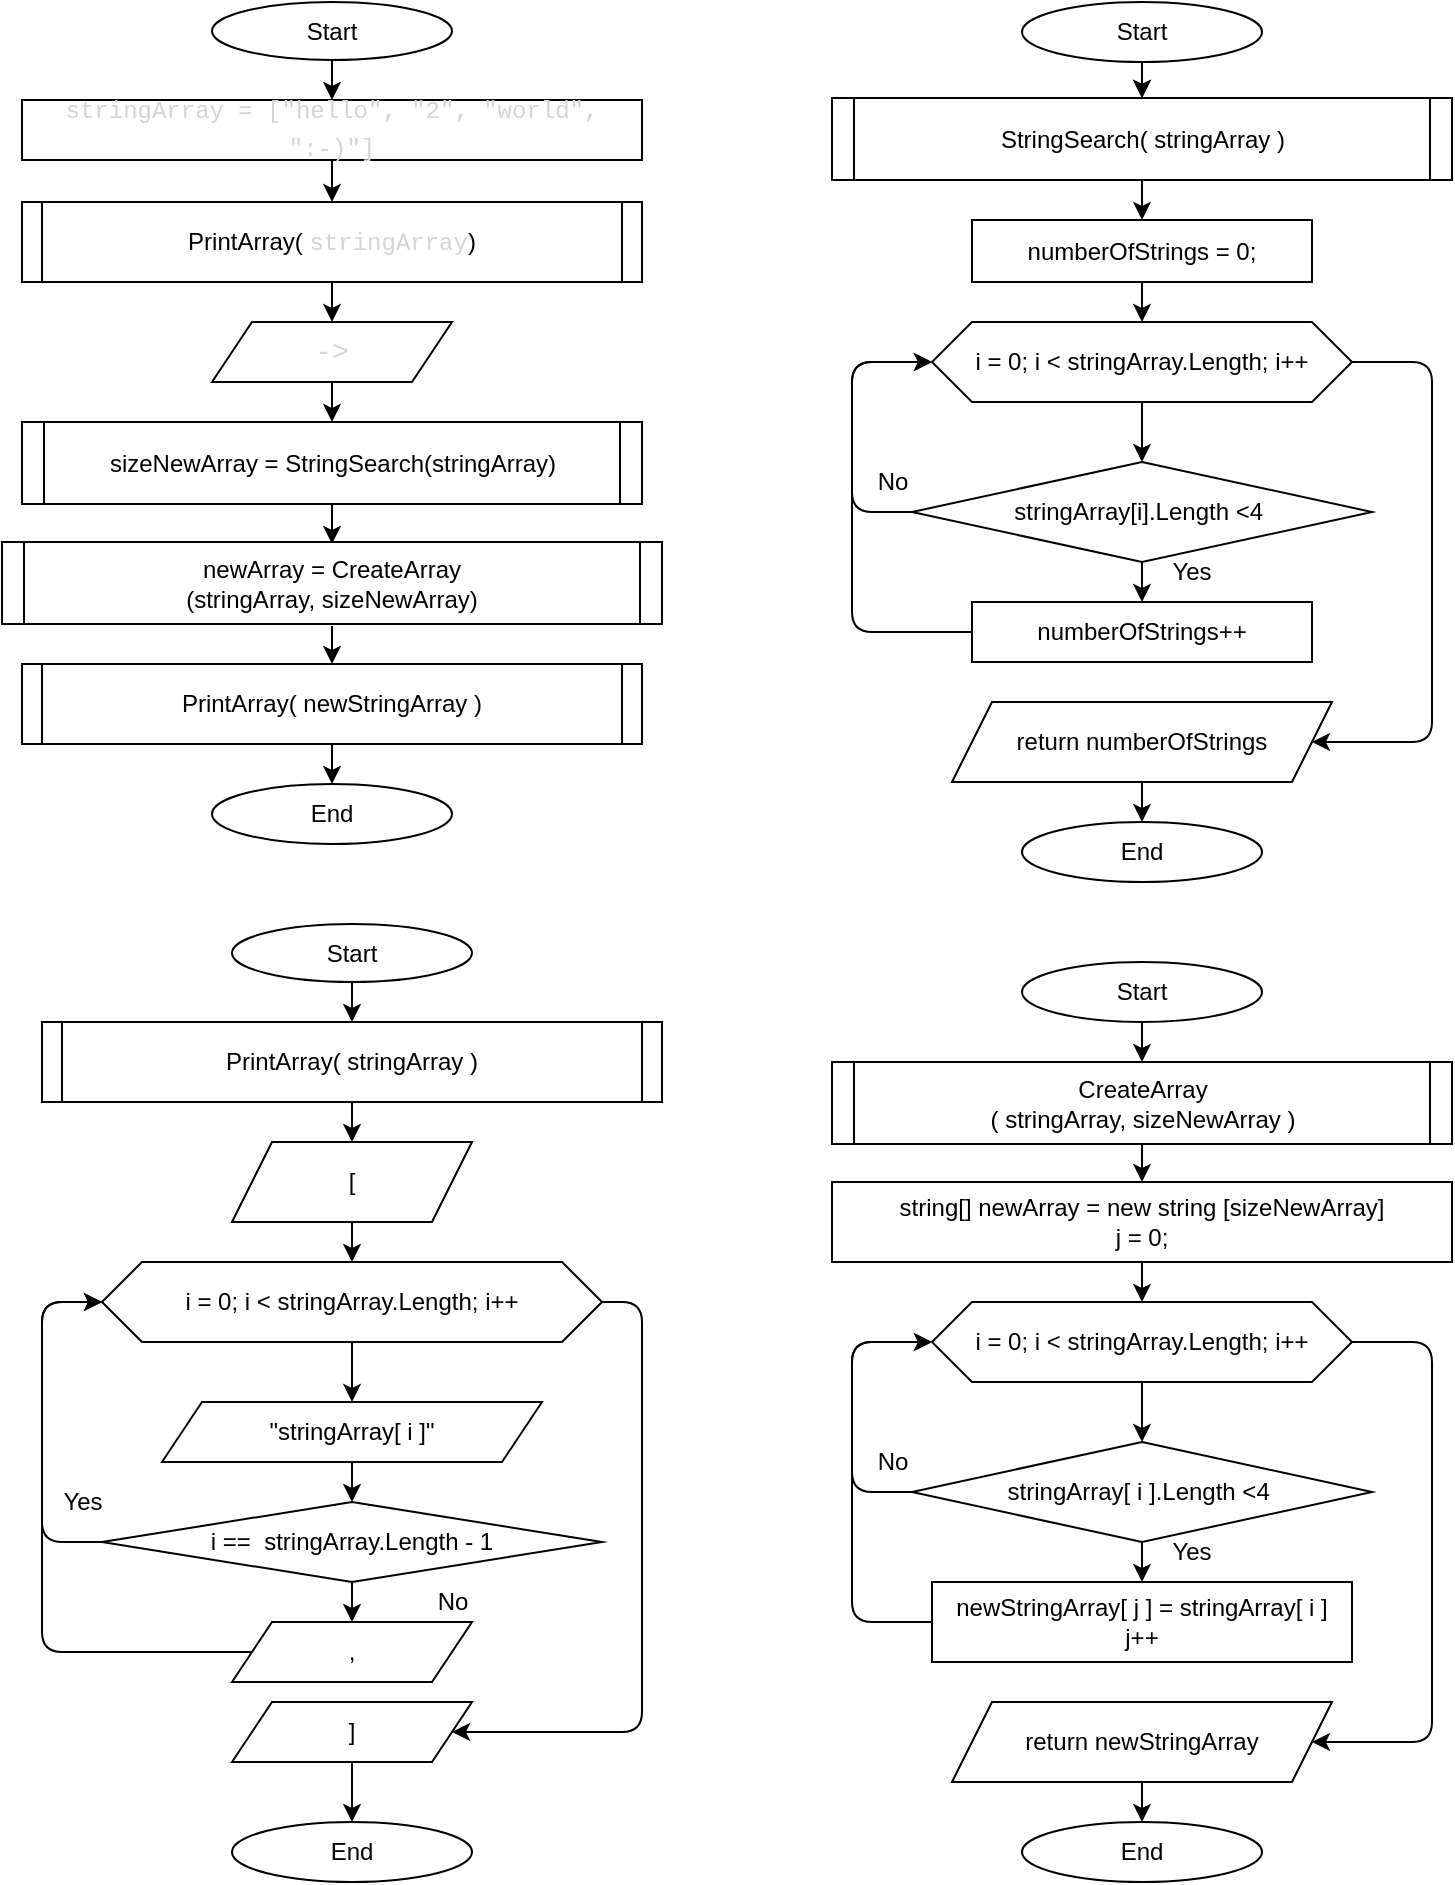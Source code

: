 <mxfile>
    <diagram id="_N6Oebj4FopppDtfHM_m" name="Page-1">
        <mxGraphModel dx="1571" dy="1561" grid="1" gridSize="10" guides="1" tooltips="1" connect="1" arrows="1" fold="1" page="1" pageScale="1" pageWidth="827" pageHeight="1169" math="0" shadow="0">
            <root>
                <mxCell id="0"/>
                <mxCell id="1" parent="0"/>
                <mxCell id="4" value="" style="edgeStyle=none;html=1;" parent="1" source="2" target="3" edge="1">
                    <mxGeometry relative="1" as="geometry"/>
                </mxCell>
                <mxCell id="2" value="Start" style="ellipse;whiteSpace=wrap;html=1;" parent="1" vertex="1">
                    <mxGeometry x="-645" y="-1130" width="120" height="29" as="geometry"/>
                </mxCell>
                <mxCell id="124" value="" style="edgeStyle=none;html=1;fontSize=12;" parent="1" source="3" target="123" edge="1">
                    <mxGeometry relative="1" as="geometry"/>
                </mxCell>
                <mxCell id="3" value="&lt;div style=&quot;color: rgb(212 , 212 , 212) ; font-family: &amp;#34;consolas&amp;#34; , &amp;#34;courier new&amp;#34; , monospace ; line-height: 19px&quot;&gt;&lt;font style=&quot;font-size: 12px&quot;&gt;stringArray = [&quot;hello&quot;, &quot;2&quot;, &quot;world&quot;, &quot;:-)&quot;]&lt;/font&gt;&lt;/div&gt;" style="whiteSpace=wrap;html=1;" parent="1" vertex="1">
                    <mxGeometry x="-740" y="-1081" width="310" height="30" as="geometry"/>
                </mxCell>
                <mxCell id="17" value="" style="edgeStyle=none;html=1;fontSize=12;" parent="1" source="5" edge="1">
                    <mxGeometry relative="1" as="geometry">
                        <mxPoint x="-585" y="-859" as="targetPoint"/>
                    </mxGeometry>
                </mxCell>
                <mxCell id="5" value="sizeNewArray = StringSearch(stringArray)" style="shape=process;whiteSpace=wrap;html=1;backgroundOutline=1;size=0.034;" parent="1" vertex="1">
                    <mxGeometry x="-740" y="-920" width="310" height="41" as="geometry"/>
                </mxCell>
                <mxCell id="25" value="" style="edgeStyle=none;html=1;fontSize=12;" parent="1" source="9" target="24" edge="1">
                    <mxGeometry relative="1" as="geometry"/>
                </mxCell>
                <mxCell id="9" value="StringSearch( stringArray )" style="shape=process;whiteSpace=wrap;html=1;backgroundOutline=1;size=0.034;" parent="1" vertex="1">
                    <mxGeometry x="-335" y="-1082" width="310" height="41" as="geometry"/>
                </mxCell>
                <mxCell id="21" value="" style="edgeStyle=none;html=1;fontSize=12;" parent="1" target="20" edge="1">
                    <mxGeometry relative="1" as="geometry">
                        <mxPoint x="-585" y="-818" as="sourcePoint"/>
                    </mxGeometry>
                </mxCell>
                <mxCell id="14" value="newArray = CreateArray&lt;br&gt;(stringArray, sizeNewArray)" style="shape=process;whiteSpace=wrap;html=1;backgroundOutline=1;size=0.034;" parent="1" vertex="1">
                    <mxGeometry x="-750" y="-860" width="330" height="41" as="geometry"/>
                </mxCell>
                <mxCell id="23" value="" style="edgeStyle=none;html=1;fontSize=12;" parent="1" source="20" target="22" edge="1">
                    <mxGeometry relative="1" as="geometry"/>
                </mxCell>
                <mxCell id="20" value="PrintArray( newStringArray )" style="shape=process;whiteSpace=wrap;html=1;backgroundOutline=1;size=0.032;" parent="1" vertex="1">
                    <mxGeometry x="-740" y="-799" width="310" height="40" as="geometry"/>
                </mxCell>
                <mxCell id="22" value="End" style="ellipse;whiteSpace=wrap;html=1;" parent="1" vertex="1">
                    <mxGeometry x="-645" y="-739" width="120" height="30" as="geometry"/>
                </mxCell>
                <mxCell id="31" value="" style="edgeStyle=none;html=1;fontSize=12;" parent="1" source="24" target="30" edge="1">
                    <mxGeometry relative="1" as="geometry"/>
                </mxCell>
                <mxCell id="24" value="numberOfStrings = 0;" style="whiteSpace=wrap;html=1;" parent="1" vertex="1">
                    <mxGeometry x="-265" y="-1021" width="170" height="31" as="geometry"/>
                </mxCell>
                <mxCell id="33" value="" style="edgeStyle=none;html=1;fontSize=12;" parent="1" source="30" target="32" edge="1">
                    <mxGeometry relative="1" as="geometry"/>
                </mxCell>
                <mxCell id="50" value="" style="edgeStyle=none;html=1;fontSize=12;" parent="1" source="30" target="49" edge="1">
                    <mxGeometry relative="1" as="geometry">
                        <Array as="points">
                            <mxPoint x="-35" y="-950"/>
                            <mxPoint x="-35" y="-860"/>
                            <mxPoint x="-35" y="-760"/>
                        </Array>
                    </mxGeometry>
                </mxCell>
                <mxCell id="30" value="i = 0; i &amp;lt; stringArray.Length; i++" style="shape=hexagon;perimeter=hexagonPerimeter2;whiteSpace=wrap;html=1;fixedSize=1;labelBackgroundColor=none;fontSize=12;" parent="1" vertex="1">
                    <mxGeometry x="-285" y="-970" width="210" height="40" as="geometry"/>
                </mxCell>
                <mxCell id="35" value="" style="edgeStyle=none;html=1;fontSize=12;" parent="1" source="32" target="34" edge="1">
                    <mxGeometry relative="1" as="geometry"/>
                </mxCell>
                <mxCell id="42" style="edgeStyle=none;html=1;fontSize=12;exitX=0;exitY=0.5;exitDx=0;exitDy=0;entryX=0;entryY=0.5;entryDx=0;entryDy=0;" parent="1" source="32" target="30" edge="1">
                    <mxGeometry relative="1" as="geometry">
                        <mxPoint x="-295" y="-950" as="targetPoint"/>
                        <Array as="points">
                            <mxPoint x="-325" y="-875"/>
                            <mxPoint x="-325" y="-950"/>
                        </Array>
                    </mxGeometry>
                </mxCell>
                <mxCell id="32" value="stringArray[i].Length &amp;lt;4&amp;nbsp;" style="rhombus;whiteSpace=wrap;html=1;labelBackgroundColor=none;" parent="1" vertex="1">
                    <mxGeometry x="-295" y="-900" width="230" height="50" as="geometry"/>
                </mxCell>
                <mxCell id="45" style="edgeStyle=none;html=1;entryX=0;entryY=0.5;entryDx=0;entryDy=0;fontSize=12;exitX=0;exitY=0.5;exitDx=0;exitDy=0;" parent="1" source="34" target="30" edge="1">
                    <mxGeometry relative="1" as="geometry">
                        <Array as="points">
                            <mxPoint x="-325" y="-815"/>
                            <mxPoint x="-325" y="-860"/>
                            <mxPoint x="-325" y="-910"/>
                            <mxPoint x="-325" y="-950"/>
                        </Array>
                    </mxGeometry>
                </mxCell>
                <mxCell id="34" value="&lt;span&gt;numberOfStrings++&lt;/span&gt;" style="whiteSpace=wrap;html=1;labelBackgroundColor=none;" parent="1" vertex="1">
                    <mxGeometry x="-265" y="-830" width="170" height="30" as="geometry"/>
                </mxCell>
                <mxCell id="36" value="Yes" style="text;html=1;strokeColor=none;fillColor=none;align=center;verticalAlign=middle;whiteSpace=wrap;rounded=0;labelBackgroundColor=none;fontSize=12;" parent="1" vertex="1">
                    <mxGeometry x="-185" y="-860" width="60" height="30" as="geometry"/>
                </mxCell>
                <mxCell id="44" value="No" style="text;html=1;align=center;verticalAlign=middle;resizable=0;points=[];autosize=1;strokeColor=none;fillColor=none;fontSize=12;" parent="1" vertex="1">
                    <mxGeometry x="-320" y="-900" width="30" height="20" as="geometry"/>
                </mxCell>
                <mxCell id="58" value="" style="edgeStyle=none;html=1;fontSize=12;" parent="1" source="49" target="57" edge="1">
                    <mxGeometry relative="1" as="geometry"/>
                </mxCell>
                <mxCell id="49" value="return numberOfStrings" style="shape=parallelogram;perimeter=parallelogramPerimeter;whiteSpace=wrap;html=1;fixedSize=1;labelBackgroundColor=none;" parent="1" vertex="1">
                    <mxGeometry x="-275" y="-780" width="190" height="40" as="geometry"/>
                </mxCell>
                <mxCell id="66" value="" style="edgeStyle=none;html=1;fontSize=12;" parent="1" source="52" target="65" edge="1">
                    <mxGeometry relative="1" as="geometry"/>
                </mxCell>
                <mxCell id="52" value="CreateArray&lt;br&gt;( stringArray, sizeNewArray )" style="shape=process;whiteSpace=wrap;html=1;backgroundOutline=1;size=0.034;" parent="1" vertex="1">
                    <mxGeometry x="-335" y="-600" width="310" height="41" as="geometry"/>
                </mxCell>
                <mxCell id="61" value="" style="edgeStyle=none;html=1;fontSize=12;" parent="1" source="55" target="9" edge="1">
                    <mxGeometry relative="1" as="geometry"/>
                </mxCell>
                <mxCell id="62" value="" style="edgeStyle=none;html=1;fontSize=12;" parent="1" source="55" target="9" edge="1">
                    <mxGeometry relative="1" as="geometry"/>
                </mxCell>
                <mxCell id="55" value="Start" style="ellipse;whiteSpace=wrap;html=1;" parent="1" vertex="1">
                    <mxGeometry x="-240" y="-1130" width="120" height="30" as="geometry"/>
                </mxCell>
                <mxCell id="57" value="End" style="ellipse;whiteSpace=wrap;html=1;" parent="1" vertex="1">
                    <mxGeometry x="-240" y="-720" width="120" height="30" as="geometry"/>
                </mxCell>
                <mxCell id="64" value="" style="edgeStyle=none;html=1;fontSize=12;" parent="1" source="63" target="52" edge="1">
                    <mxGeometry relative="1" as="geometry"/>
                </mxCell>
                <mxCell id="63" value="Start" style="ellipse;whiteSpace=wrap;html=1;" parent="1" vertex="1">
                    <mxGeometry x="-240" y="-650" width="120" height="30" as="geometry"/>
                </mxCell>
                <mxCell id="82" value="" style="edgeStyle=none;html=1;fontSize=12;" parent="1" source="65" target="73" edge="1">
                    <mxGeometry relative="1" as="geometry"/>
                </mxCell>
                <mxCell id="65" value="&lt;span&gt;string[] newArray = new string [&lt;/span&gt;sizeNewArray&lt;span&gt;]&lt;br&gt;j = 0;&lt;br&gt;&lt;/span&gt;" style="whiteSpace=wrap;html=1;" parent="1" vertex="1">
                    <mxGeometry x="-335" y="-540" width="310" height="40" as="geometry"/>
                </mxCell>
                <mxCell id="71" value="" style="edgeStyle=none;html=1;fontSize=12;" parent="1" source="73" target="76" edge="1">
                    <mxGeometry relative="1" as="geometry"/>
                </mxCell>
                <mxCell id="72" value="" style="edgeStyle=none;html=1;fontSize=12;" parent="1" source="73" target="81" edge="1">
                    <mxGeometry relative="1" as="geometry">
                        <Array as="points">
                            <mxPoint x="-35" y="-460"/>
                            <mxPoint x="-35" y="-370"/>
                            <mxPoint x="-35" y="-260"/>
                        </Array>
                    </mxGeometry>
                </mxCell>
                <mxCell id="73" value="i = 0; i &amp;lt; stringArray.Length; i++" style="shape=hexagon;perimeter=hexagonPerimeter2;whiteSpace=wrap;html=1;fixedSize=1;labelBackgroundColor=none;fontSize=12;" parent="1" vertex="1">
                    <mxGeometry x="-285" y="-480" width="210" height="40" as="geometry"/>
                </mxCell>
                <mxCell id="74" value="" style="edgeStyle=none;html=1;fontSize=12;" parent="1" source="76" target="78" edge="1">
                    <mxGeometry relative="1" as="geometry"/>
                </mxCell>
                <mxCell id="75" style="edgeStyle=none;html=1;fontSize=12;exitX=0;exitY=0.5;exitDx=0;exitDy=0;entryX=0;entryY=0.5;entryDx=0;entryDy=0;" parent="1" source="76" target="73" edge="1">
                    <mxGeometry relative="1" as="geometry">
                        <mxPoint x="-295" y="-460" as="targetPoint"/>
                        <Array as="points">
                            <mxPoint x="-325" y="-385"/>
                            <mxPoint x="-325" y="-460"/>
                        </Array>
                    </mxGeometry>
                </mxCell>
                <mxCell id="76" value="stringArray[ i ].Length &amp;lt;4&amp;nbsp;" style="rhombus;whiteSpace=wrap;html=1;labelBackgroundColor=none;" parent="1" vertex="1">
                    <mxGeometry x="-295" y="-410" width="230" height="50" as="geometry"/>
                </mxCell>
                <mxCell id="77" style="edgeStyle=none;html=1;entryX=0;entryY=0.5;entryDx=0;entryDy=0;fontSize=12;exitX=0;exitY=0.5;exitDx=0;exitDy=0;" parent="1" source="78" target="73" edge="1">
                    <mxGeometry relative="1" as="geometry">
                        <Array as="points">
                            <mxPoint x="-325" y="-320"/>
                            <mxPoint x="-325" y="-370"/>
                            <mxPoint x="-325" y="-420"/>
                            <mxPoint x="-325" y="-460"/>
                        </Array>
                    </mxGeometry>
                </mxCell>
                <mxCell id="78" value="newStringArray[ j ] = stringArray[ i ]&lt;br&gt;j++" style="whiteSpace=wrap;html=1;labelBackgroundColor=none;" parent="1" vertex="1">
                    <mxGeometry x="-285" y="-340" width="210" height="40" as="geometry"/>
                </mxCell>
                <mxCell id="79" value="Yes" style="text;html=1;strokeColor=none;fillColor=none;align=center;verticalAlign=middle;whiteSpace=wrap;rounded=0;labelBackgroundColor=none;fontSize=12;" parent="1" vertex="1">
                    <mxGeometry x="-185" y="-370" width="60" height="30" as="geometry"/>
                </mxCell>
                <mxCell id="80" value="No" style="text;html=1;align=center;verticalAlign=middle;resizable=0;points=[];autosize=1;strokeColor=none;fillColor=none;fontSize=12;" parent="1" vertex="1">
                    <mxGeometry x="-320" y="-410" width="30" height="20" as="geometry"/>
                </mxCell>
                <mxCell id="87" value="" style="edgeStyle=none;html=1;fontSize=12;" parent="1" source="81" target="86" edge="1">
                    <mxGeometry relative="1" as="geometry"/>
                </mxCell>
                <mxCell id="81" value="return newStringArray" style="shape=parallelogram;perimeter=parallelogramPerimeter;whiteSpace=wrap;html=1;fixedSize=1;labelBackgroundColor=none;" parent="1" vertex="1">
                    <mxGeometry x="-275" y="-280" width="190" height="40" as="geometry"/>
                </mxCell>
                <mxCell id="105" value="" style="edgeStyle=none;html=1;fontSize=12;" parent="1" source="83" target="104" edge="1">
                    <mxGeometry relative="1" as="geometry"/>
                </mxCell>
                <mxCell id="83" value="PrintArray( stringArray )" style="shape=process;whiteSpace=wrap;html=1;backgroundOutline=1;size=0.032;" parent="1" vertex="1">
                    <mxGeometry x="-730" y="-620" width="310" height="40" as="geometry"/>
                </mxCell>
                <mxCell id="84" value="" style="edgeStyle=none;html=1;" parent="1" source="85" edge="1">
                    <mxGeometry relative="1" as="geometry">
                        <mxPoint x="-575" y="-620" as="targetPoint"/>
                    </mxGeometry>
                </mxCell>
                <mxCell id="85" value="Start" style="ellipse;whiteSpace=wrap;html=1;" parent="1" vertex="1">
                    <mxGeometry x="-635" y="-669" width="120" height="29" as="geometry"/>
                </mxCell>
                <mxCell id="86" value="End" style="ellipse;whiteSpace=wrap;html=1;" parent="1" vertex="1">
                    <mxGeometry x="-240" y="-220" width="120" height="30" as="geometry"/>
                </mxCell>
                <mxCell id="89" value="" style="edgeStyle=none;html=1;fontSize=12;entryX=1;entryY=0.5;entryDx=0;entryDy=0;" parent="1" source="90" target="121" edge="1">
                    <mxGeometry relative="1" as="geometry">
                        <Array as="points">
                            <mxPoint x="-430" y="-480"/>
                            <mxPoint x="-430" y="-370"/>
                            <mxPoint x="-430" y="-265"/>
                        </Array>
                        <mxPoint x="-490" y="-270" as="targetPoint"/>
                    </mxGeometry>
                </mxCell>
                <mxCell id="107" value="" style="edgeStyle=none;html=1;fontSize=12;" parent="1" source="90" target="99" edge="1">
                    <mxGeometry relative="1" as="geometry"/>
                </mxCell>
                <mxCell id="90" value="i = 0; i &amp;lt; stringArray.Length; i++" style="shape=hexagon;perimeter=hexagonPerimeter2;whiteSpace=wrap;html=1;fixedSize=1;labelBackgroundColor=none;fontSize=12;" parent="1" vertex="1">
                    <mxGeometry x="-700" y="-500" width="250" height="40" as="geometry"/>
                </mxCell>
                <mxCell id="110" value="" style="edgeStyle=none;html=1;fontSize=12;" parent="1" source="99" target="109" edge="1">
                    <mxGeometry relative="1" as="geometry"/>
                </mxCell>
                <mxCell id="99" value="&quot;stringArray[ i ]&quot;" style="shape=parallelogram;perimeter=parallelogramPerimeter;whiteSpace=wrap;html=1;fixedSize=1;labelBackgroundColor=none;" parent="1" vertex="1">
                    <mxGeometry x="-670" y="-430" width="190" height="30" as="geometry"/>
                </mxCell>
                <mxCell id="100" value="End" style="ellipse;whiteSpace=wrap;html=1;" parent="1" vertex="1">
                    <mxGeometry x="-635" y="-220" width="120" height="30" as="geometry"/>
                </mxCell>
                <mxCell id="106" value="" style="edgeStyle=none;html=1;fontSize=12;" parent="1" source="104" target="90" edge="1">
                    <mxGeometry relative="1" as="geometry"/>
                </mxCell>
                <mxCell id="104" value="[" style="shape=parallelogram;perimeter=parallelogramPerimeter;whiteSpace=wrap;html=1;fixedSize=1;labelBackgroundColor=none;fontSize=12;" parent="1" vertex="1">
                    <mxGeometry x="-635" y="-560" width="120" height="40" as="geometry"/>
                </mxCell>
                <mxCell id="116" value="" style="edgeStyle=none;html=1;fontSize=12;" parent="1" source="109" target="115" edge="1">
                    <mxGeometry relative="1" as="geometry"/>
                </mxCell>
                <mxCell id="117" style="edgeStyle=none;html=1;entryX=0;entryY=0.5;entryDx=0;entryDy=0;fontSize=12;exitX=0;exitY=0.5;exitDx=0;exitDy=0;" parent="1" source="109" target="90" edge="1">
                    <mxGeometry relative="1" as="geometry">
                        <Array as="points">
                            <mxPoint x="-730" y="-360"/>
                            <mxPoint x="-730" y="-420"/>
                            <mxPoint x="-730" y="-480"/>
                        </Array>
                    </mxGeometry>
                </mxCell>
                <mxCell id="109" value="i ==&amp;nbsp;&amp;nbsp;stringArray.Length - 1" style="rhombus;whiteSpace=wrap;html=1;labelBackgroundColor=none;" parent="1" vertex="1">
                    <mxGeometry x="-700" y="-380" width="250" height="40" as="geometry"/>
                </mxCell>
                <mxCell id="118" style="edgeStyle=none;html=1;entryX=0;entryY=0.5;entryDx=0;entryDy=0;fontSize=12;exitX=0;exitY=0.5;exitDx=0;exitDy=0;" parent="1" source="115" target="90" edge="1">
                    <mxGeometry relative="1" as="geometry">
                        <Array as="points">
                            <mxPoint x="-730" y="-305"/>
                            <mxPoint x="-730" y="-340"/>
                            <mxPoint x="-730" y="-480"/>
                        </Array>
                    </mxGeometry>
                </mxCell>
                <mxCell id="115" value="," style="shape=parallelogram;perimeter=parallelogramPerimeter;whiteSpace=wrap;html=1;fixedSize=1;labelBackgroundColor=none;fontSize=12;" parent="1" vertex="1">
                    <mxGeometry x="-635" y="-320" width="120" height="30" as="geometry"/>
                </mxCell>
                <mxCell id="119" value="No" style="text;html=1;align=center;verticalAlign=middle;resizable=0;points=[];autosize=1;strokeColor=none;fillColor=none;fontSize=12;" parent="1" vertex="1">
                    <mxGeometry x="-540" y="-340" width="30" height="20" as="geometry"/>
                </mxCell>
                <mxCell id="120" value="Yes" style="text;html=1;align=center;verticalAlign=middle;resizable=0;points=[];autosize=1;strokeColor=none;fillColor=none;fontSize=12;" parent="1" vertex="1">
                    <mxGeometry x="-730" y="-390" width="40" height="20" as="geometry"/>
                </mxCell>
                <mxCell id="122" value="" style="edgeStyle=none;html=1;fontSize=12;" parent="1" source="121" target="100" edge="1">
                    <mxGeometry relative="1" as="geometry"/>
                </mxCell>
                <mxCell id="121" value="]" style="shape=parallelogram;perimeter=parallelogramPerimeter;whiteSpace=wrap;html=1;fixedSize=1;labelBackgroundColor=none;fontSize=12;" parent="1" vertex="1">
                    <mxGeometry x="-635" y="-280" width="120" height="30" as="geometry"/>
                </mxCell>
                <mxCell id="127" value="" style="edgeStyle=none;html=1;fontSize=12;" parent="1" source="123" target="126" edge="1">
                    <mxGeometry relative="1" as="geometry"/>
                </mxCell>
                <mxCell id="123" value="PrintArray(&amp;nbsp;&lt;span style=&quot;color: rgb(212 , 212 , 212) ; font-family: &amp;#34;consolas&amp;#34; , &amp;#34;courier new&amp;#34; , monospace&quot;&gt;stringArray&lt;/span&gt;)" style="shape=process;whiteSpace=wrap;html=1;backgroundOutline=1;size=0.032;" parent="1" vertex="1">
                    <mxGeometry x="-740" y="-1030" width="310" height="40" as="geometry"/>
                </mxCell>
                <mxCell id="128" value="" style="edgeStyle=none;html=1;fontSize=12;" parent="1" source="126" edge="1">
                    <mxGeometry relative="1" as="geometry">
                        <mxPoint x="-585" y="-920" as="targetPoint"/>
                    </mxGeometry>
                </mxCell>
                <mxCell id="126" value="&lt;div style=&quot;color: rgb(212 , 212 , 212) ; font-family: &amp;#34;consolas&amp;#34; , &amp;#34;courier new&amp;#34; , monospace ; font-size: 14px ; line-height: 19px&quot;&gt;&amp;nbsp;-&amp;gt;&amp;nbsp;&lt;/div&gt;" style="shape=parallelogram;perimeter=parallelogramPerimeter;whiteSpace=wrap;html=1;fixedSize=1;labelBackgroundColor=none;fontSize=12;" parent="1" vertex="1">
                    <mxGeometry x="-645" y="-970" width="120" height="30" as="geometry"/>
                </mxCell>
            </root>
        </mxGraphModel>
    </diagram>
</mxfile>